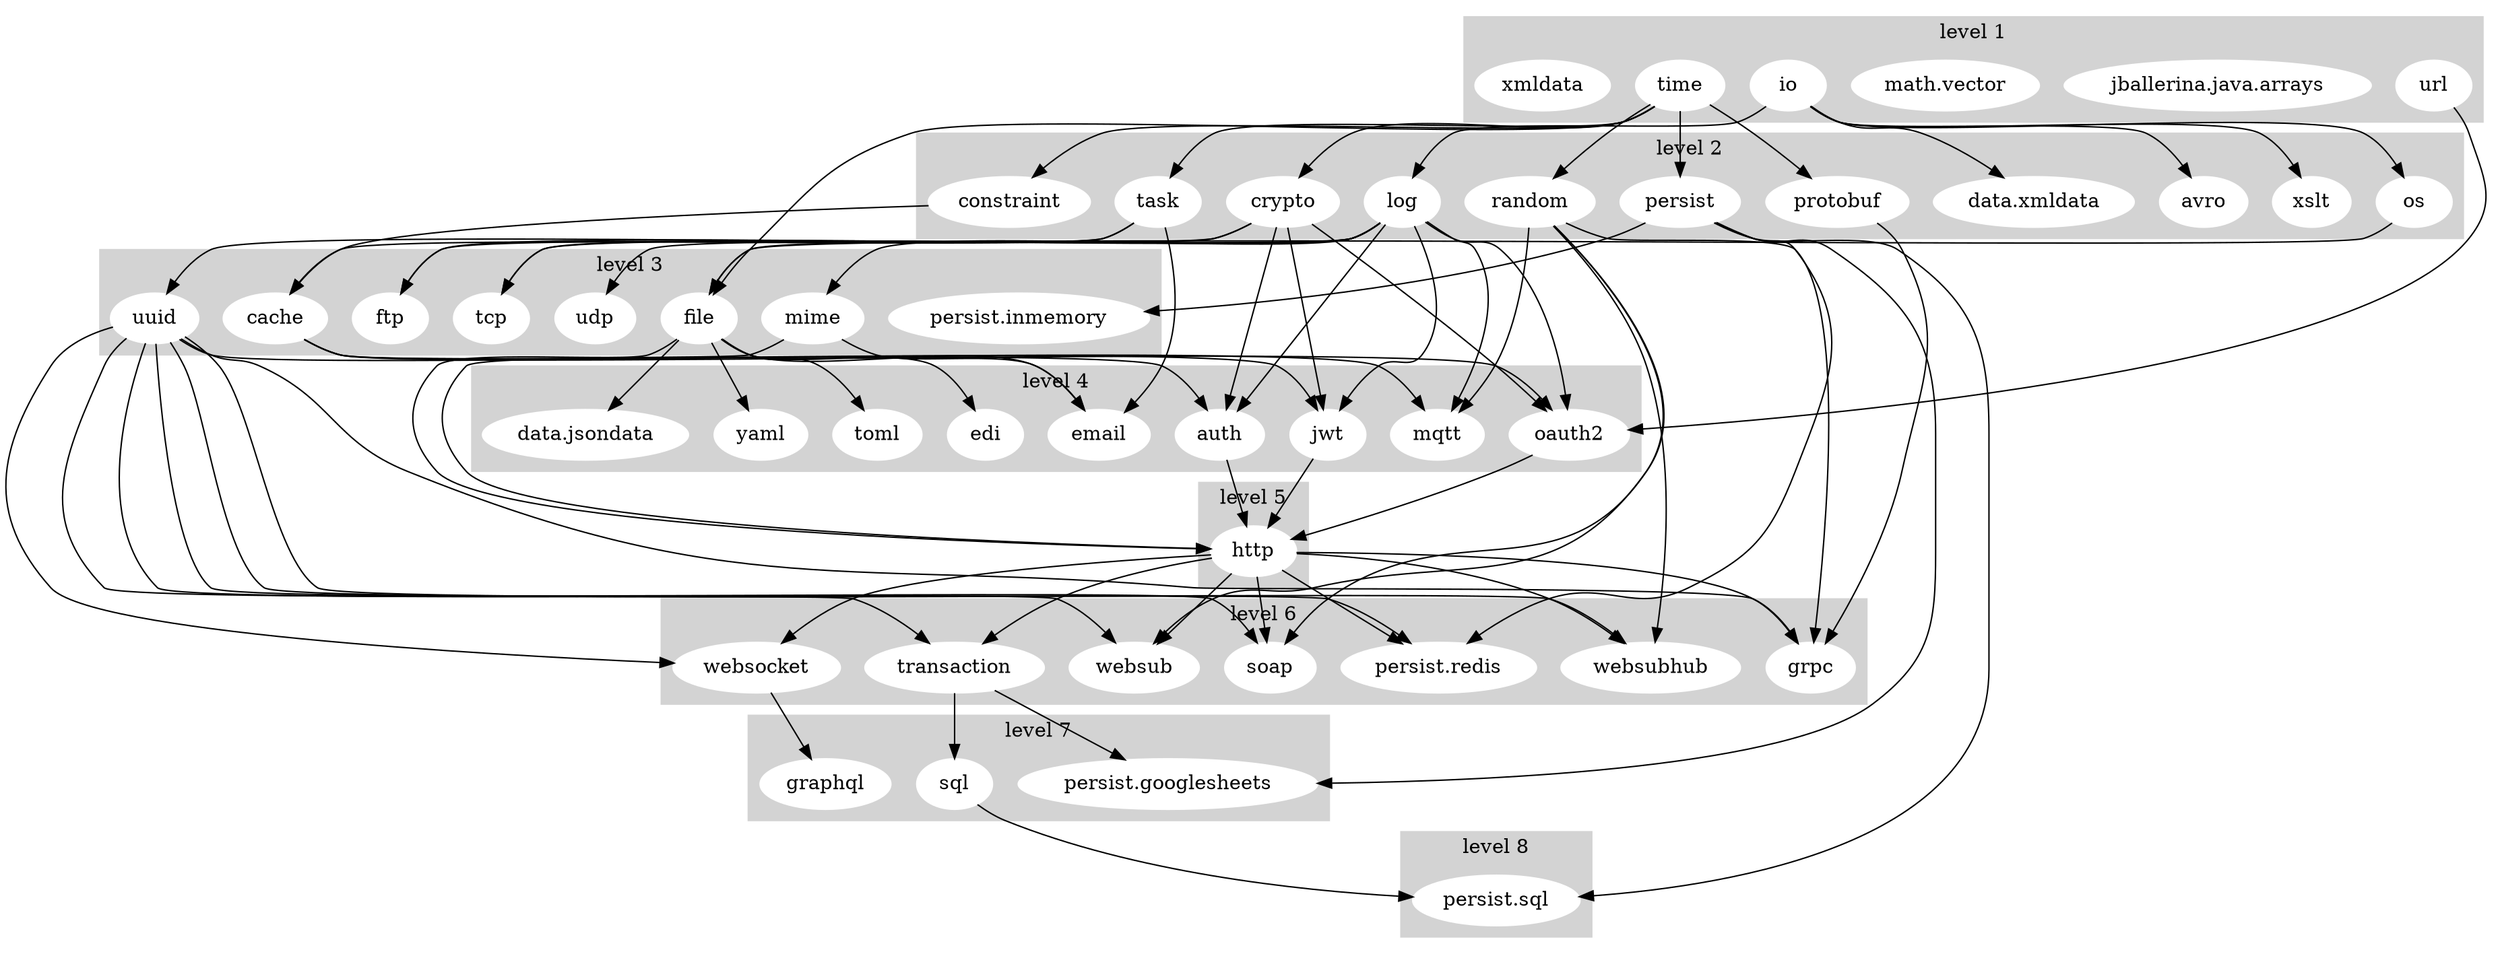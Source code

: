 digraph "Stdlib Dependency Graph" {
	subgraph cluster_1 {
		node [color=white style=filled]
		color=lightgrey style=filled
		io
		"jballerina.java.arrays"
		"math.vector"
		time
		url
		xmldata
		label="level 1"
	}
	subgraph cluster_2 {
		node [color=white style=filled]
		color=lightgrey style=filled
		avro
		constraint
		crypto
		"data.xmldata"
		log
		os
		persist
		protobuf
		random
		task
		xslt
		label="level 2"
	}
	subgraph cluster_3 {
		node [color=white style=filled]
		color=lightgrey style=filled
		cache
		file
		ftp
		mime
		"persist.inmemory"
		tcp
		udp
		uuid
		label="level 3"
	}
	subgraph cluster_4 {
		node [color=white style=filled]
		color=lightgrey style=filled
		auth
		"data.jsondata"
		edi
		email
		jwt
		mqtt
		oauth2
		toml
		yaml
		label="level 4"
	}
	subgraph cluster_5 {
		node [color=white style=filled]
		color=lightgrey style=filled
		http
		label="level 5"
	}
	subgraph cluster_6 {
		node [color=white style=filled]
		color=lightgrey style=filled
		grpc
		"persist.redis"
		soap
		transaction
		websocket
		websub
		websubhub
		label="level 6"
	}
	subgraph cluster_7 {
		node [color=white style=filled]
		color=lightgrey style=filled
		graphql
		"persist.googlesheets"
		sql
		label="level 7"
	}
	subgraph cluster_8 {
		node [color=white style=filled]
		color=lightgrey style=filled
		"persist.sql"
		label="level 8"
	}
	io -> avro
	io -> "data.xmldata"
	io -> log
	io -> os
	io -> xslt
	time -> constraint
	time -> crypto
	time -> file
	time -> persist
	time -> protobuf
	time -> random
	time -> task
	url -> oauth2
	constraint -> cache
	crypto -> auth
	crypto -> jwt
	crypto -> oauth2
	crypto -> tcp
	crypto -> uuid
	log -> auth
	log -> file
	log -> ftp
	log -> jwt
	log -> mime
	log -> mqtt
	log -> oauth2
	log -> tcp
	log -> udp
	os -> file
	persist -> "persist.googlesheets"
	persist -> "persist.inmemory"
	persist -> "persist.redis"
	persist -> "persist.sql"
	protobuf -> grpc
	random -> grpc
	random -> mqtt
	random -> soap
	random -> websub
	random -> websubhub
	task -> cache
	task -> email
	task -> ftp
	cache -> auth
	cache -> jwt
	cache -> oauth2
	file -> "data.jsondata"
	file -> edi
	file -> email
	file -> http
	file -> toml
	file -> yaml
	mime -> email
	mime -> http
	uuid -> grpc
	uuid -> mqtt
	uuid -> "persist.redis"
	uuid -> soap
	uuid -> transaction
	uuid -> websocket
	uuid -> websub
	uuid -> websubhub
	auth -> http
	jwt -> http
	oauth2 -> http
	http -> grpc
	http -> "persist.redis"
	http -> soap
	http -> transaction
	http -> websocket
	http -> websub
	http -> websubhub
	transaction -> "persist.googlesheets"
	transaction -> sql
	websocket -> graphql
	sql -> "persist.sql"
}
